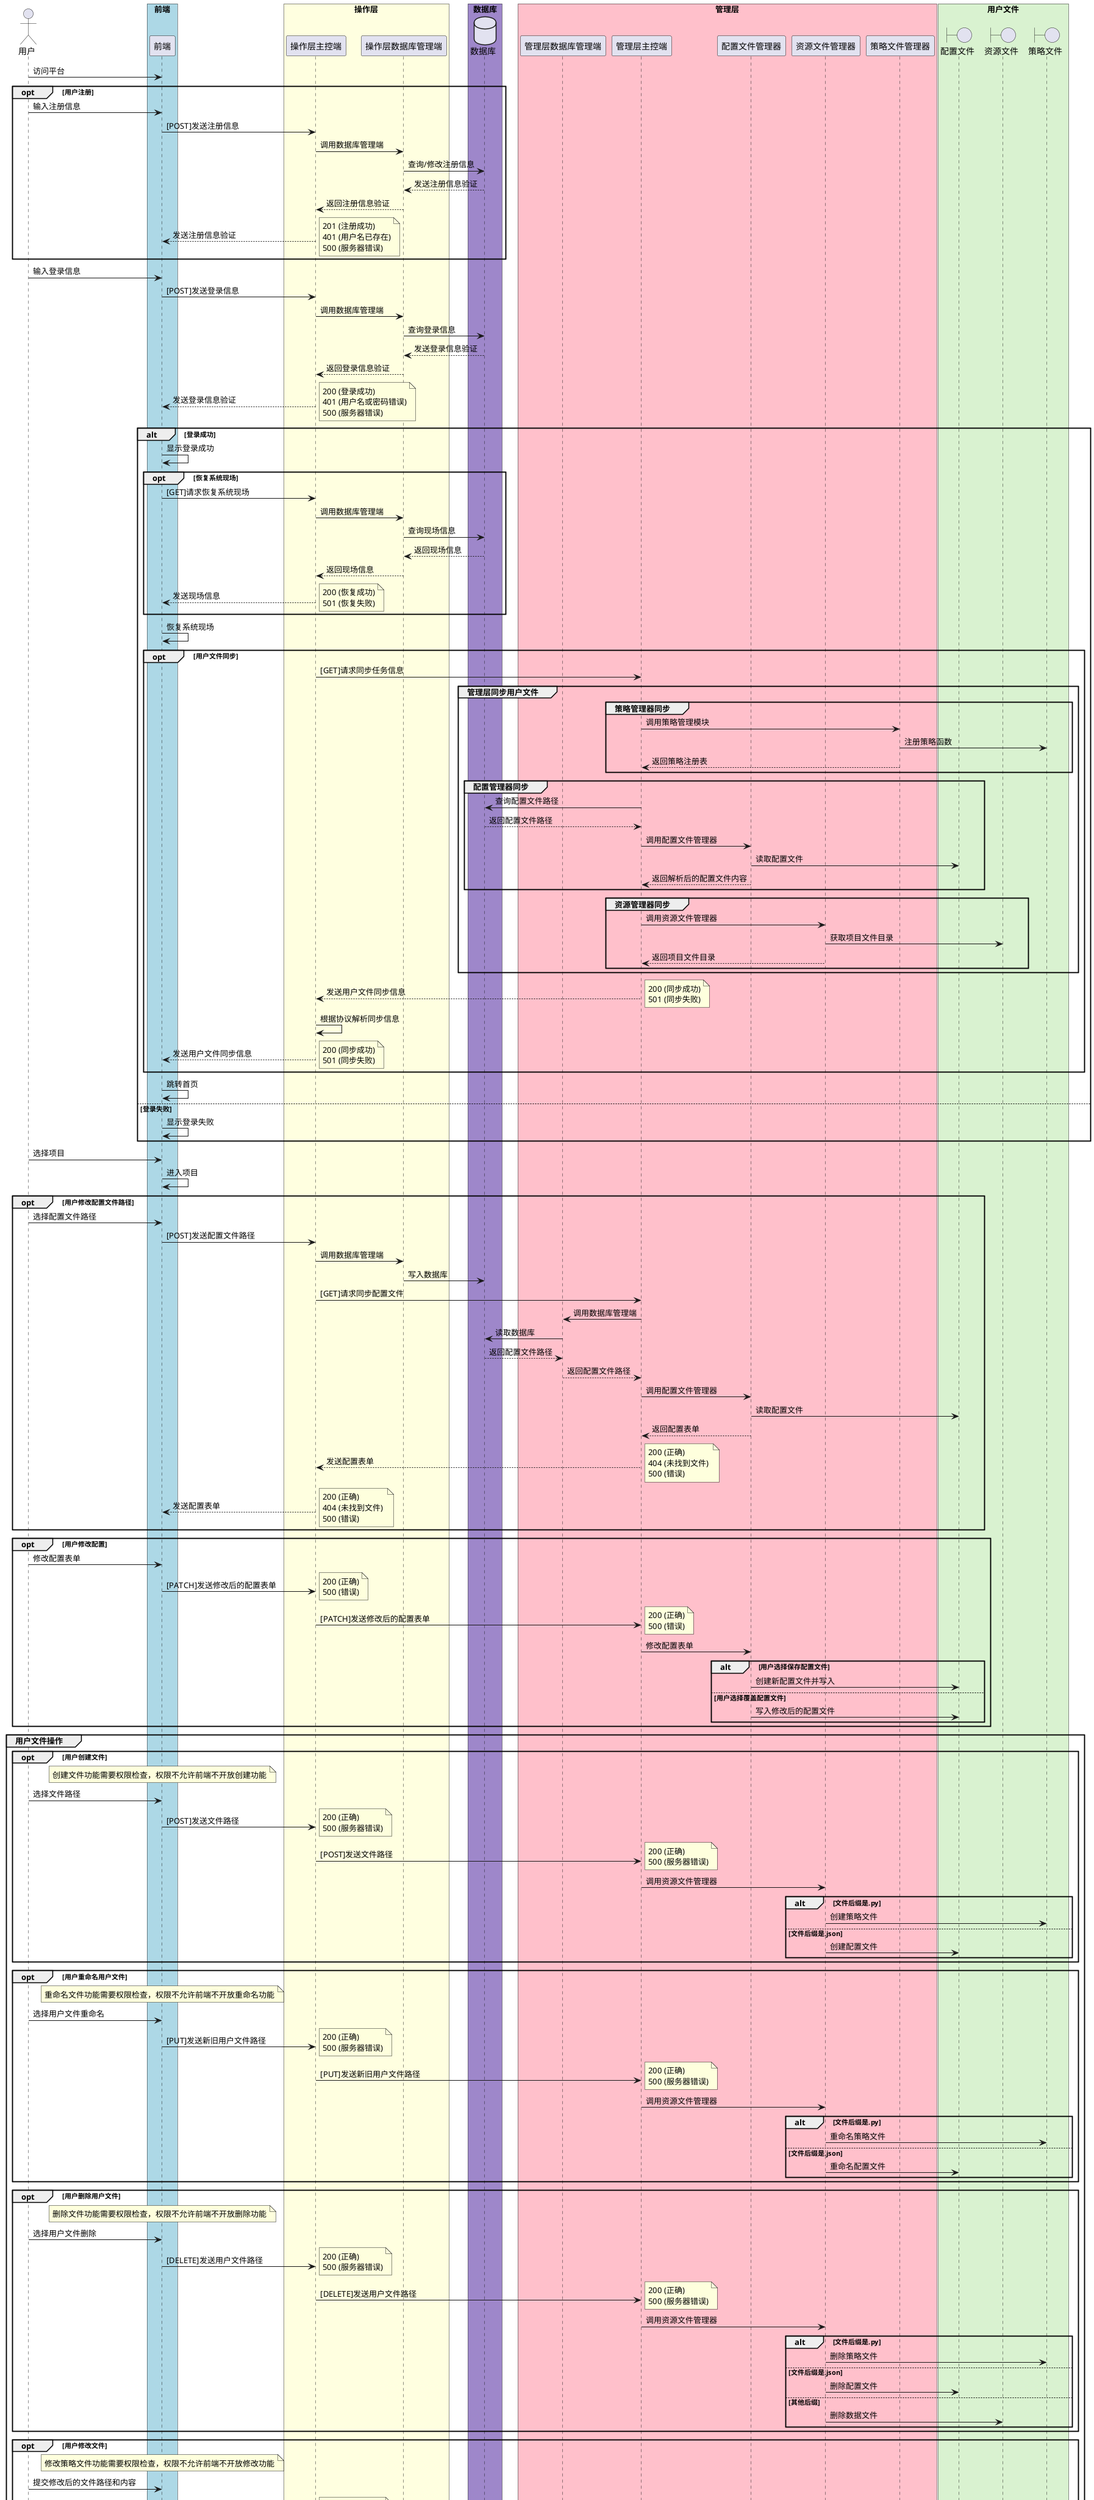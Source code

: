 @startuml

actor 用户
box "前端" #LightBlue
participant "前端" as Frontend
end box

box "操作层" #LightYellow
participant "操作层主控端" as OperationEnd

participant "操作层数据库管理端" as OpDatabaseEnd
end box

box "数据库" #9E87CA
database "数据库" as Database
end box

box "管理层" #Pink
participant "管理层数据库管理端" as MgDatabaseEnd

participant "管理层主控端" as ManagementEnd

participant "配置文件管理器" as ConfigModule
participant "资源文件管理器" as ResourceModule
participant "策略文件管理器" as StrategyModule
end box

box "用户文件" #D9F2D0
boundary "配置文件" as ConfigFile
boundary "资源文件" as ResourceFile
boundary "策略文件" as StrategyFile
end box

用户 -> Frontend: 访问平台

opt 用户注册
    用户 -> Frontend: 输入注册信息
    Frontend -> OperationEnd: [POST]发送注册信息
    OperationEnd -> OpDatabaseEnd: 调用数据库管理端
    OpDatabaseEnd -> Database: 查询/修改注册信息
    Database --> OpDatabaseEnd: 发送注册信息验证
    OpDatabaseEnd --> OperationEnd: 返回注册信息验证
    OperationEnd --> Frontend: 发送注册信息验证
    note right: 201 (注册成功)\n401 (用户名已存在)\n500 (服务器错误)
end

用户 -> Frontend: 输入登录信息
Frontend -> OperationEnd : [POST]发送登录信息
OperationEnd -> OpDatabaseEnd: 调用数据库管理端
OpDatabaseEnd -> Database: 查询登录信息
Database --> OpDatabaseEnd: 发送登录信息验证
OpDatabaseEnd --> OperationEnd: 返回登录信息验证 
OperationEnd --> Frontend: 发送登录信息验证
note right: 200 (登录成功)\n401 (用户名或密码错误)\n500 (服务器错误)
alt 登录成功
    Frontend -> Frontend: 显示登录成功
    opt 恢复系统现场
        Frontend -> OperationEnd: [GET]请求恢复系统现场
        OperationEnd -> OpDatabaseEnd: 调用数据库管理端
        OpDatabaseEnd -> Database: 查询现场信息
        Database --> OpDatabaseEnd: 返回现场信息
        OpDatabaseEnd --> OperationEnd: 返回现场信息
        OperationEnd --> Frontend: 发送现场信息
        note right: 200 (恢复成功)\n501 (恢复失败)
    end
    Frontend -> Frontend: 恢复系统现场
    opt 用户文件同步
        OperationEnd -> ManagementEnd: [GET]请求同步任务信息
        group 管理层同步用户文件
            group 策略管理器同步
                ManagementEnd -> StrategyModule: 调用策略管理模块
                StrategyModule -> StrategyFile: 注册策略函数
                StrategyModule --> ManagementEnd: 返回策略注册表
            end
            group 配置管理器同步
                ManagementEnd -> Database: 查询配置文件路径
                Database --> ManagementEnd: 返回配置文件路径
                ManagementEnd -> ConfigModule: 调用配置文件管理器
                ConfigModule -> ConfigFile: 读取配置文件
                ConfigModule --> ManagementEnd: 返回解析后的配置文件内容
            end
            group 资源管理器同步
                ManagementEnd -> ResourceModule: 调用资源文件管理器
                ResourceModule -> ResourceFile: 获取项目文件目录
                ResourceModule --> ManagementEnd: 返回项目文件目录
            end
        end
        ManagementEnd --> OperationEnd: 发送用户文件同步信息
        note right: 200 (同步成功)\n501 (同步失败)
        OperationEnd -> OperationEnd: 根据协议解析同步信息
        OperationEnd --> Frontend: 发送用户文件同步信息
        note right: 200 (同步成功)\n501 (同步失败)
    end
    Frontend -> Frontend: 跳转首页
else 登录失败
    Frontend -> Frontend: 显示登录失败
end

用户 -> Frontend: 选择项目
Frontend -> Frontend: 进入项目
opt 用户修改配置文件路径
    用户 -> Frontend: 选择配置文件路径
    Frontend -> OperationEnd: [POST]发送配置文件路径
    OperationEnd -> OpDatabaseEnd: 调用数据库管理端
    OpDatabaseEnd -> Database: 写入数据库
    OperationEnd -> ManagementEnd: [GET]请求同步配置文件

    ManagementEnd -> MgDatabaseEnd: 调用数据库管理端
    MgDatabaseEnd -> Database: 读取数据库
    Database --> MgDatabaseEnd: 返回配置文件路径
    MgDatabaseEnd --> ManagementEnd: 返回配置文件路径
    ManagementEnd -> ConfigModule: 调用配置文件管理器
    ConfigModule -> ConfigFile: 读取配置文件
    ConfigModule --> ManagementEnd: 返回配置表单
    ManagementEnd --> OperationEnd: 发送配置表单
    note right: 200 (正确)\n404 (未找到文件) \n500 (错误) 
    OperationEnd --> Frontend: 发送配置表单
    note right: 200 (正确)\n404 (未找到文件) \n500 (错误) 
end
opt 用户修改配置
    用户 -> Frontend: 修改配置表单
    Frontend -> OperationEnd: [PATCH]发送修改后的配置表单
    note right: 200 (正确)\n500 (错误)
    OperationEnd -> ManagementEnd: [PATCH]发送修改后的配置表单
    note right: 200 (正确)\n500 (错误)
    ManagementEnd -> ConfigModule: 修改配置表单
    alt 用户选择保存配置文件
        ConfigModule -> ConfigFile: 创建新配置文件并写入
    else 用户选择覆盖配置文件
        ConfigModule -> ConfigFile: 写入修改后的配置文件
    end
end
group 用户文件操作
    opt 用户创建文件
        note over Frontend
            创建文件功能需要权限检查，权限不允许前端不开放创建功能
        end note
        用户 -> Frontend: 选择文件路径
        Frontend -> OperationEnd: [POST]发送文件路径
        note right: 200 (正确)\n500 (服务器错误)
        OperationEnd -> ManagementEnd: [POST]发送文件路径
        note right: 200 (正确)\n500 (服务器错误)
        ManagementEnd -> ResourceModule: 调用资源文件管理器
        alt 文件后缀是.py
            ResourceModule -> StrategyFile: 创建策略文件
        else 文件后缀是.json
            ResourceModule -> ConfigFile: 创建配置文件
        end
    end
    opt 用户重命名用户文件
        note over Frontend
            重命名文件功能需要权限检查，权限不允许前端不开放重命名功能
        end note
        用户 -> Frontend: 选择用户文件重命名
        Frontend -> OperationEnd: [PUT]发送新旧用户文件路径
        note right: 200 (正确)\n500 (服务器错误)  
        OperationEnd -> ManagementEnd: [PUT]发送新旧用户文件路径
        note right: 200 (正确)\n500 (服务器错误)  
        ManagementEnd -> ResourceModule: 调用资源文件管理器
        alt 文件后缀是.py
            ResourceModule -> StrategyFile: 重命名策略文件
        else 文件后缀是.json
            ResourceModule -> ConfigFile: 重命名配置文件
        end
    end
    opt 用户删除用户文件
        note over Frontend
            删除文件功能需要权限检查，权限不允许前端不开放删除功能
        end note
        用户 -> Frontend: 选择用户文件删除
        Frontend -> OperationEnd: [DELETE]发送用户文件路径
        note right: 200 (正确)\n500 (服务器错误)  
        OperationEnd -> ManagementEnd: [DELETE]发送用户文件路径
        note right: 200 (正确)\n500 (服务器错误)  
        ManagementEnd -> ResourceModule: 调用资源文件管理器
        alt 文件后缀是.py
            ResourceModule -> StrategyFile: 删除策略文件
        else 文件后缀是.json
            ResourceModule -> ConfigFile: 删除配置文件
        else 其他后缀
            ResourceModule -> ResourceFile: 删除数据文件
        end
    end

    opt 用户修改文件
        note over Frontend
            修改策略文件功能需要权限检查，权限不允许前端不开放修改功能
        end note
        用户 -> Frontend: 提交修改后的文件路径和内容
        Frontend -> OperationEnd: [PATCH]发送修改后的文件路径和内容
        note right: 200 (正确)\n501 (错误)\n500 (服务器错误)  
        OperationEnd -> ManagementEnd: [PATCH]发送修改后的文件路径和内容
        note right: 200 (正确)\n501 (错误)\n500 (服务器错误)  
        ManagementEnd -> ResourceModule: 调用资源文件管理器
        alt 文件后缀是.py
            ResourceModule -> StrategyFile: 修改策略文件
        else 文件后缀是.json
            ResourceModule -> ConfigFile: 修改配置文件
        end
    end
    note over Frontend
        完成文件写操作后，前端需要请求同步
    end note
    opt 用户查看文件
        用户 -> Frontend: 选择文件查看
        Frontend -> OperationEnd: [GET]发送文件路径
        OperationEnd -> ManagementEnd: [GET]发送文件路径
        ManagementEnd -> ResourceModule: 调用资源文件管理器
        alt 文件后缀是.py
            ResourceModule -> StrategyFile: 读取策略文件
        else 文件后缀是.json
            ResourceModule -> ConfigFile: 读取配置文件
        end
        ResourceModule --> ManagementEnd: 返回文件内容
        ManagementEnd --> OperationEnd: 发送文件内容
        note right: 200 (确认)\n404 (文件不存在)\n500 (服务器错误)  
        OperationEnd --> Frontend: 发送文件内容
        note right: 200 (确认)\n404 (文件不存在)\n500 (服务器错误)  
        Frontend -> Frontend: 显示文件内容
    end
end
opt 执行策略
note over Frontend
如果执行空策略，则相当于用前端默认渲染查看数据项
策略以策略集为单位执行
end note
    用户 -> Frontend: 配置策略，连接数据项，选择策略
    Frontend ->> OperationEnd: [POST]基于websockt连接发送策略信息
    OperationEnd ->> ManagementEnd: [POST]基于websockt连接发送策略信息
    ManagementEnd -> StrategyModule: 调用策略管理器
    StrategyModule --> ManagementEnd: 返回策略结果
    ManagementEnd --> OperationEnd: 发送策略结果
    note right: 200 (正确)\n500 (错误)
    OperationEnd --> Frontend: 发送策略结果
    note right: 200 (正确)\n500 (错误)
end

用户 -> Frontend: 退出平台
Frontend -> OperationEnd: [POST]发送现场信息，请求保存现场
note right: 200 (确认)\n500 (错误)
OperationEnd -> OpDatabaseEnd: 调用数据库管理端
OpDatabaseEnd -> Database: 写入现场信息

@enduml
